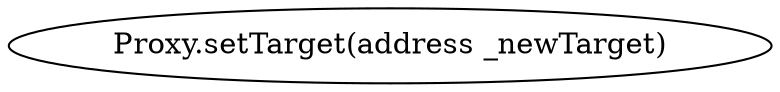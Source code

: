 digraph "" {
	graph [bb="0,0,312.72,36"];
	node [label="\N"];
	"Proxy.setTarget(address _newTarget)"	 [height=0.5,
		pos="156.36,18",
		width=4.3433];
}
digraph "" {
	graph [bb="0,0,312.72,36"];
	node [label="\N"];
	"Proxy.setTarget(address _newTarget)"	 [height=0.5,
		pos="156.36,18",
		width=4.3433];
}
digraph "" {
	graph [bb="0,0,312.72,36"];
	node [label="\N"];
	"Proxy.setTarget(address _newTarget)"	 [height=0.5,
		pos="156.36,18",
		width=4.3433];
}
